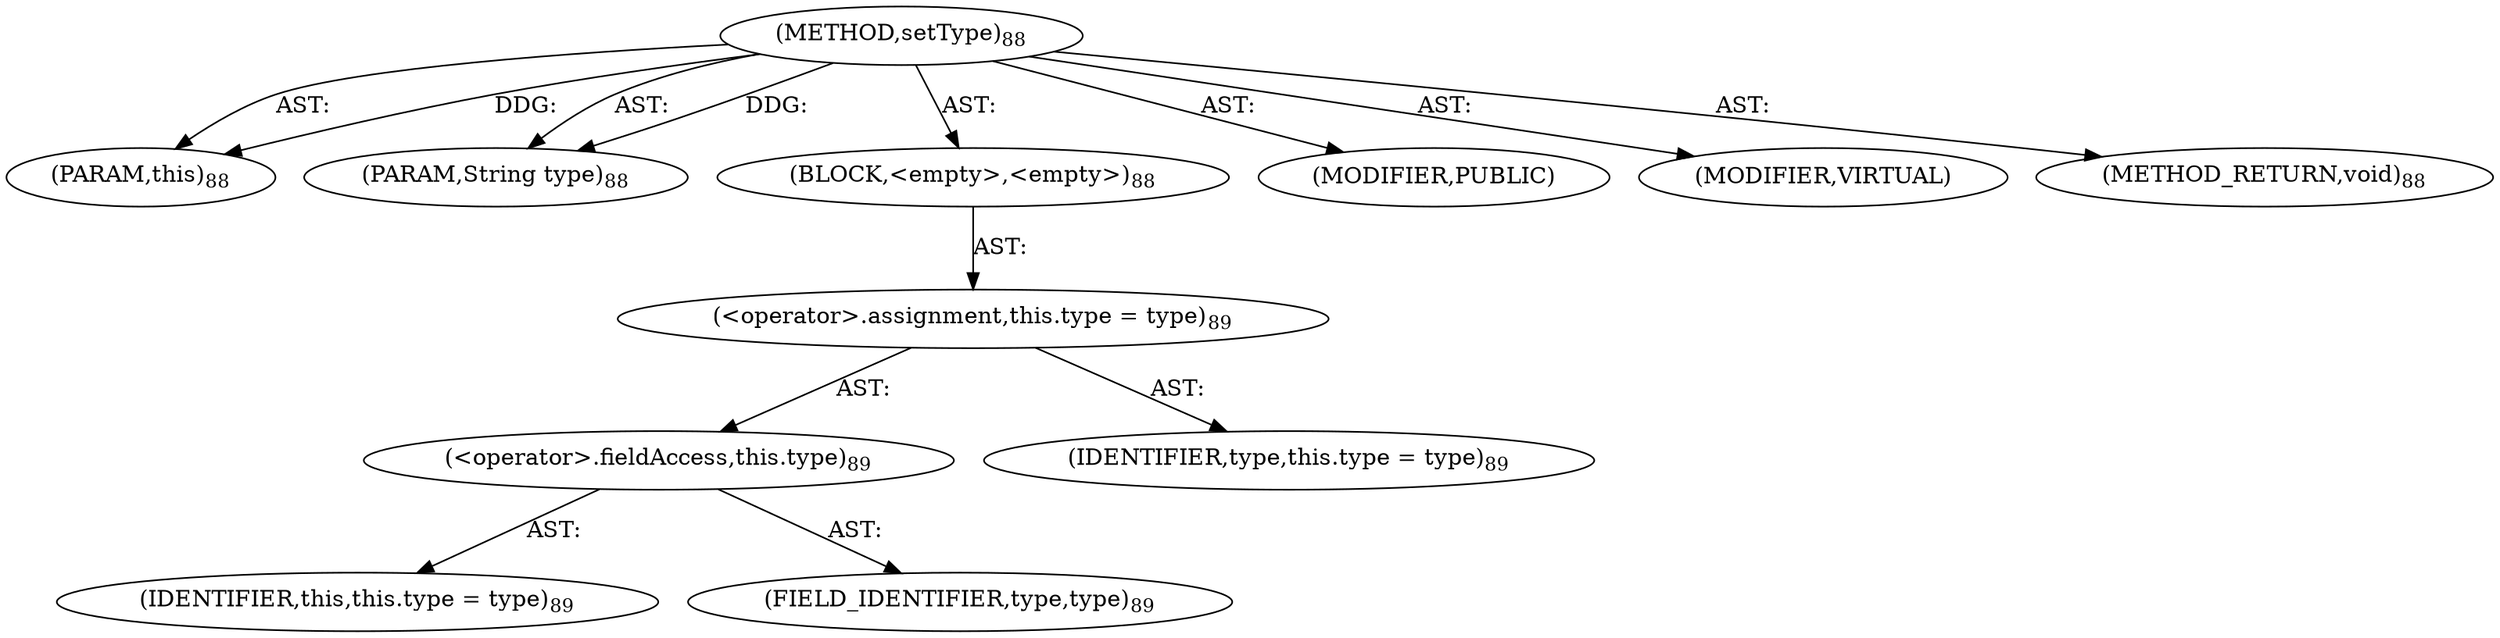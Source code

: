 digraph "setType" {  
"111669149697" [label = <(METHOD,setType)<SUB>88</SUB>> ]
"115964116992" [label = <(PARAM,this)<SUB>88</SUB>> ]
"115964116996" [label = <(PARAM,String type)<SUB>88</SUB>> ]
"25769803777" [label = <(BLOCK,&lt;empty&gt;,&lt;empty&gt;)<SUB>88</SUB>> ]
"30064771074" [label = <(&lt;operator&gt;.assignment,this.type = type)<SUB>89</SUB>> ]
"30064771075" [label = <(&lt;operator&gt;.fieldAccess,this.type)<SUB>89</SUB>> ]
"68719476736" [label = <(IDENTIFIER,this,this.type = type)<SUB>89</SUB>> ]
"55834574849" [label = <(FIELD_IDENTIFIER,type,type)<SUB>89</SUB>> ]
"68719476742" [label = <(IDENTIFIER,type,this.type = type)<SUB>89</SUB>> ]
"133143986180" [label = <(MODIFIER,PUBLIC)> ]
"133143986181" [label = <(MODIFIER,VIRTUAL)> ]
"128849018881" [label = <(METHOD_RETURN,void)<SUB>88</SUB>> ]
  "111669149697" -> "115964116992"  [ label = "AST: "] 
  "111669149697" -> "115964116996"  [ label = "AST: "] 
  "111669149697" -> "25769803777"  [ label = "AST: "] 
  "111669149697" -> "133143986180"  [ label = "AST: "] 
  "111669149697" -> "133143986181"  [ label = "AST: "] 
  "111669149697" -> "128849018881"  [ label = "AST: "] 
  "25769803777" -> "30064771074"  [ label = "AST: "] 
  "30064771074" -> "30064771075"  [ label = "AST: "] 
  "30064771074" -> "68719476742"  [ label = "AST: "] 
  "30064771075" -> "68719476736"  [ label = "AST: "] 
  "30064771075" -> "55834574849"  [ label = "AST: "] 
  "111669149697" -> "115964116992"  [ label = "DDG: "] 
  "111669149697" -> "115964116996"  [ label = "DDG: "] 
}
